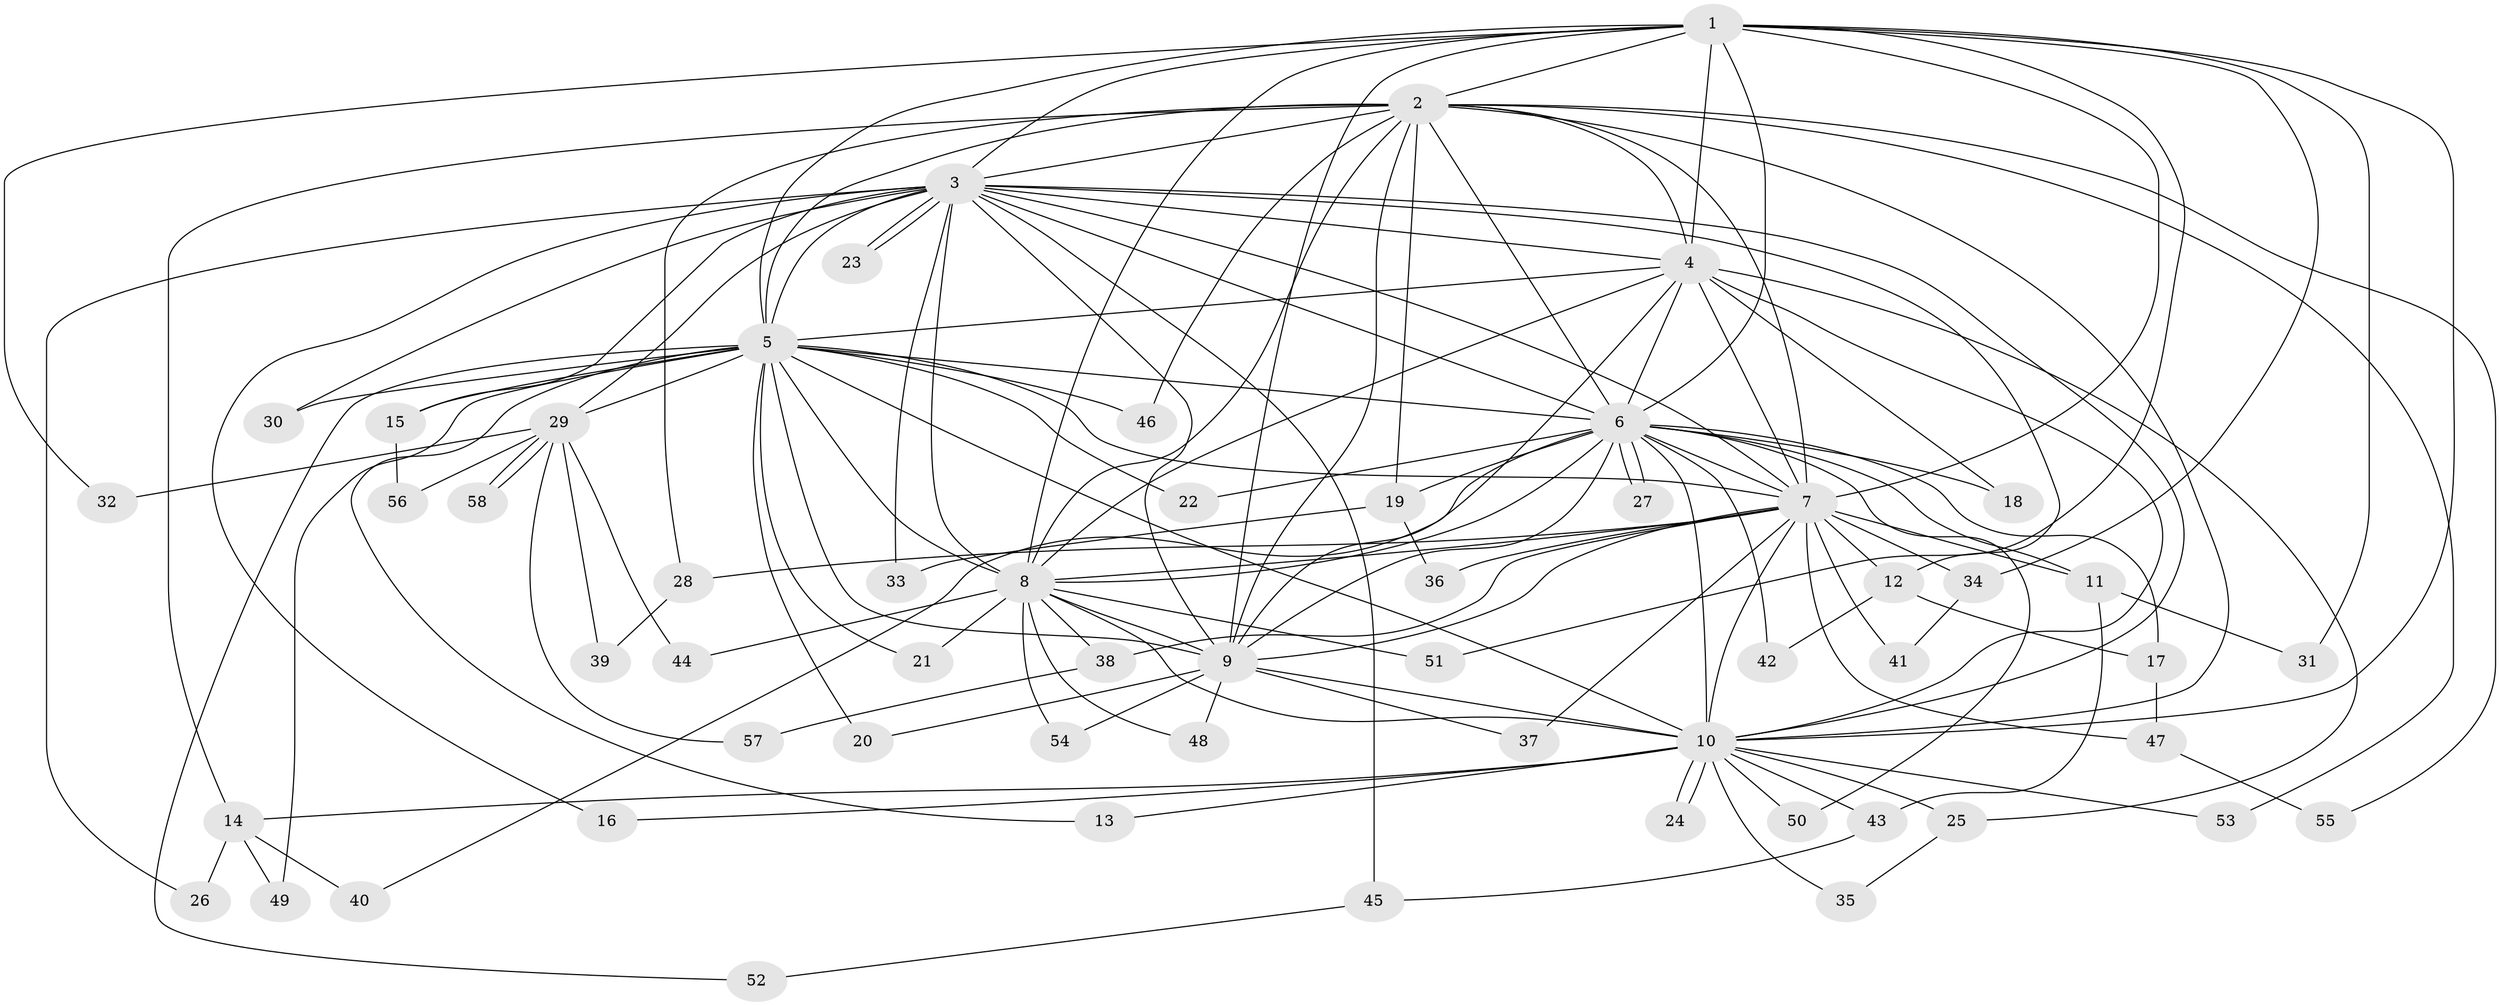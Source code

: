 // coarse degree distribution, {11: 0.023809523809523808, 16: 0.023809523809523808, 15: 0.047619047619047616, 10: 0.047619047619047616, 17: 0.023809523809523808, 24: 0.023809523809523808, 13: 0.023809523809523808, 4: 0.11904761904761904, 2: 0.5476190476190477, 1: 0.047619047619047616, 3: 0.047619047619047616, 7: 0.023809523809523808}
// Generated by graph-tools (version 1.1) at 2025/23/03/03/25 07:23:48]
// undirected, 58 vertices, 141 edges
graph export_dot {
graph [start="1"]
  node [color=gray90,style=filled];
  1;
  2;
  3;
  4;
  5;
  6;
  7;
  8;
  9;
  10;
  11;
  12;
  13;
  14;
  15;
  16;
  17;
  18;
  19;
  20;
  21;
  22;
  23;
  24;
  25;
  26;
  27;
  28;
  29;
  30;
  31;
  32;
  33;
  34;
  35;
  36;
  37;
  38;
  39;
  40;
  41;
  42;
  43;
  44;
  45;
  46;
  47;
  48;
  49;
  50;
  51;
  52;
  53;
  54;
  55;
  56;
  57;
  58;
  1 -- 2;
  1 -- 3;
  1 -- 4;
  1 -- 5;
  1 -- 6;
  1 -- 7;
  1 -- 8;
  1 -- 9;
  1 -- 10;
  1 -- 31;
  1 -- 32;
  1 -- 34;
  1 -- 51;
  2 -- 3;
  2 -- 4;
  2 -- 5;
  2 -- 6;
  2 -- 7;
  2 -- 8;
  2 -- 9;
  2 -- 10;
  2 -- 14;
  2 -- 19;
  2 -- 28;
  2 -- 46;
  2 -- 53;
  2 -- 55;
  3 -- 4;
  3 -- 5;
  3 -- 6;
  3 -- 7;
  3 -- 8;
  3 -- 9;
  3 -- 10;
  3 -- 12;
  3 -- 15;
  3 -- 16;
  3 -- 23;
  3 -- 23;
  3 -- 26;
  3 -- 29;
  3 -- 30;
  3 -- 33;
  3 -- 45;
  4 -- 5;
  4 -- 6;
  4 -- 7;
  4 -- 8;
  4 -- 9;
  4 -- 10;
  4 -- 18;
  4 -- 25;
  5 -- 6;
  5 -- 7;
  5 -- 8;
  5 -- 9;
  5 -- 10;
  5 -- 13;
  5 -- 15;
  5 -- 20;
  5 -- 21;
  5 -- 22;
  5 -- 29;
  5 -- 30;
  5 -- 46;
  5 -- 49;
  5 -- 52;
  6 -- 7;
  6 -- 8;
  6 -- 9;
  6 -- 10;
  6 -- 11;
  6 -- 17;
  6 -- 18;
  6 -- 19;
  6 -- 22;
  6 -- 27;
  6 -- 27;
  6 -- 40;
  6 -- 42;
  6 -- 50;
  7 -- 8;
  7 -- 9;
  7 -- 10;
  7 -- 11;
  7 -- 12;
  7 -- 28;
  7 -- 34;
  7 -- 36;
  7 -- 37;
  7 -- 38;
  7 -- 41;
  7 -- 47;
  8 -- 9;
  8 -- 10;
  8 -- 21;
  8 -- 38;
  8 -- 44;
  8 -- 48;
  8 -- 51;
  8 -- 54;
  9 -- 10;
  9 -- 20;
  9 -- 37;
  9 -- 48;
  9 -- 54;
  10 -- 13;
  10 -- 14;
  10 -- 16;
  10 -- 24;
  10 -- 24;
  10 -- 25;
  10 -- 35;
  10 -- 43;
  10 -- 50;
  10 -- 53;
  11 -- 31;
  11 -- 43;
  12 -- 17;
  12 -- 42;
  14 -- 26;
  14 -- 40;
  14 -- 49;
  15 -- 56;
  17 -- 47;
  19 -- 33;
  19 -- 36;
  25 -- 35;
  28 -- 39;
  29 -- 32;
  29 -- 39;
  29 -- 44;
  29 -- 56;
  29 -- 57;
  29 -- 58;
  29 -- 58;
  34 -- 41;
  38 -- 57;
  43 -- 45;
  45 -- 52;
  47 -- 55;
}
